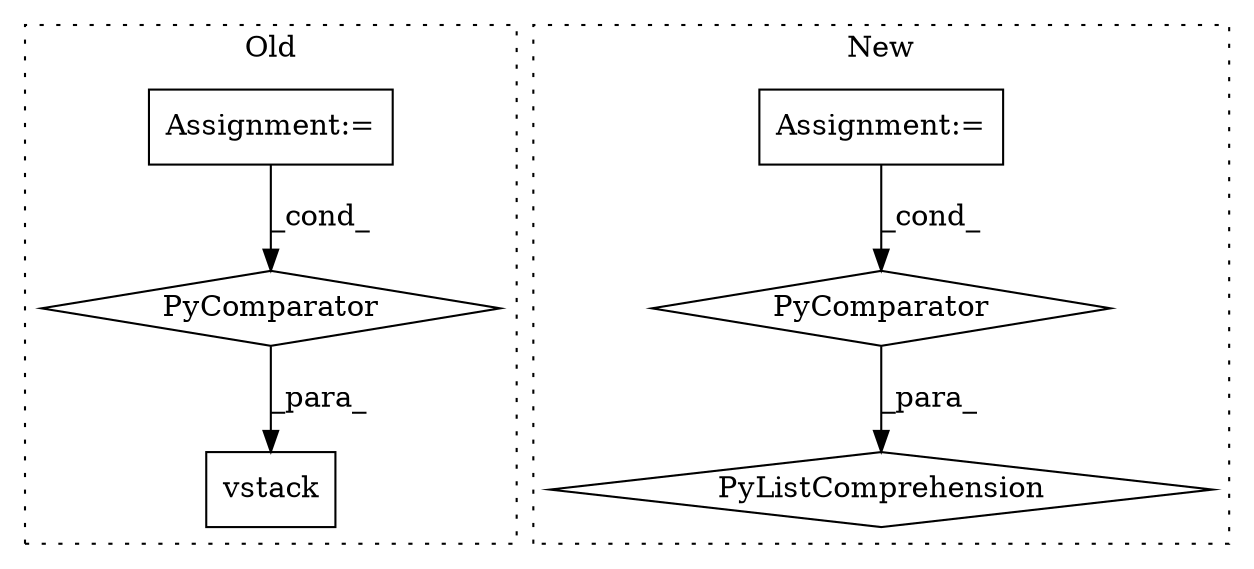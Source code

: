 digraph G {
subgraph cluster0 {
1 [label="vstack" a="32" s="8245,8465" l="18,-5" shape="box"];
5 [label="Assignment:=" a="7" s="8421" l="36" shape="box"];
6 [label="PyComparator" a="113" s="8421" l="36" shape="diamond"];
label = "Old";
style="dotted";
}
subgraph cluster1 {
2 [label="PyListComprehension" a="109" s="7935" l="93" shape="diamond"];
3 [label="PyComparator" a="113" s="8001" l="19" shape="diamond"];
4 [label="Assignment:=" a="7" s="8001" l="19" shape="box"];
label = "New";
style="dotted";
}
3 -> 2 [label="_para_"];
4 -> 3 [label="_cond_"];
5 -> 6 [label="_cond_"];
6 -> 1 [label="_para_"];
}